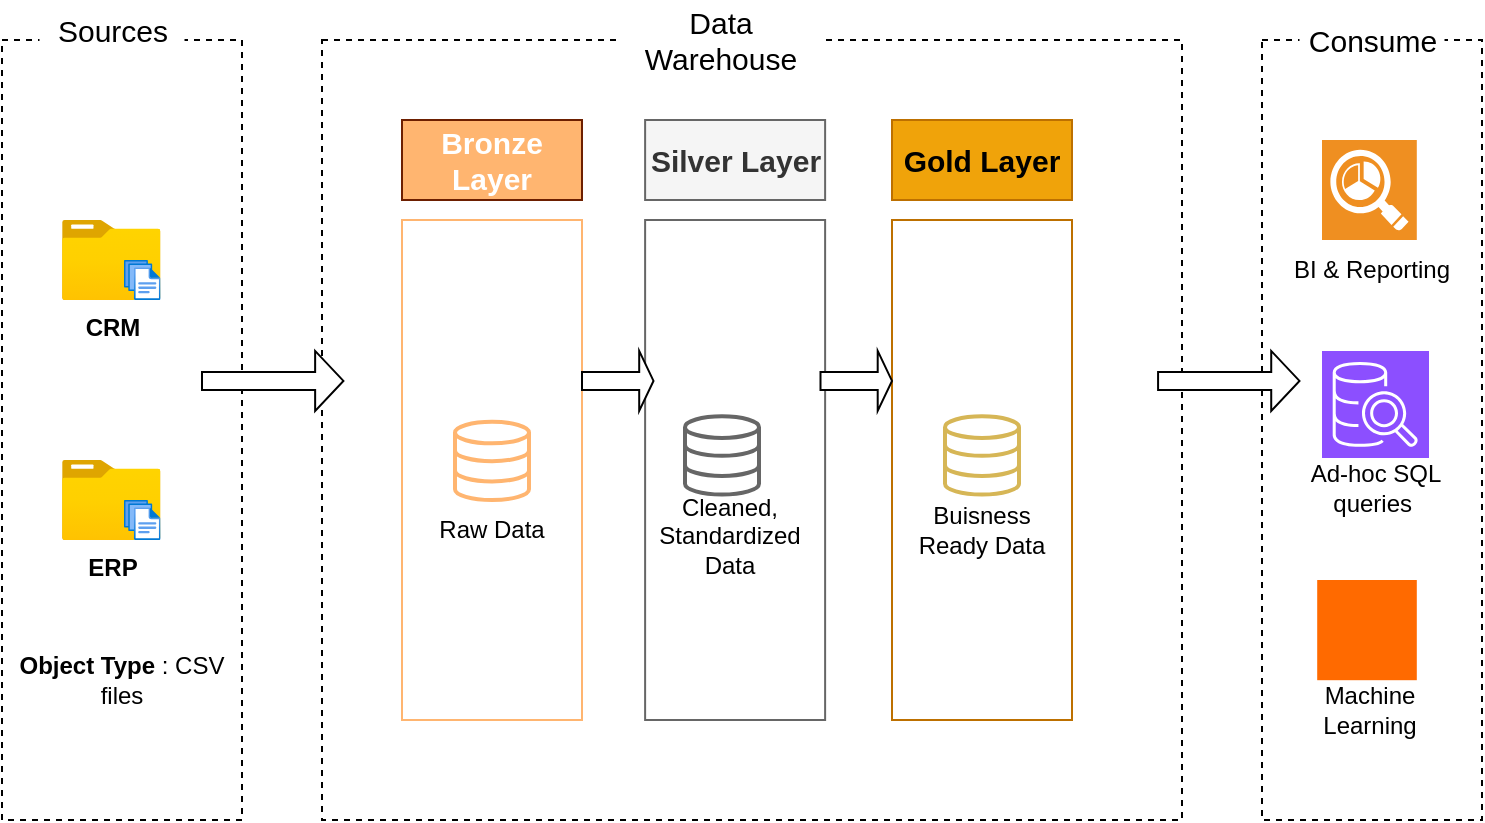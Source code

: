 <mxfile version="28.1.2">
  <diagram name="Page-1" id="_ajMvyRLt3zIz2ziQU92">
    <mxGraphModel dx="1042" dy="722" grid="1" gridSize="10" guides="1" tooltips="1" connect="1" arrows="1" fold="1" page="1" pageScale="1" pageWidth="850" pageHeight="1100" math="0" shadow="0">
      <root>
        <mxCell id="0" />
        <mxCell id="1" parent="0" />
        <mxCell id="GtEoEZjL_DG4ub1cVma6-1" value="" style="rounded=0;whiteSpace=wrap;html=1;strokeColor=default;fillColor=none;dashed=1;" vertex="1" parent="1">
          <mxGeometry x="40" y="120" width="120" height="390" as="geometry" />
        </mxCell>
        <mxCell id="GtEoEZjL_DG4ub1cVma6-2" value="&lt;font style=&quot;font-size: 15px;&quot;&gt;Sources&lt;/font&gt;" style="rounded=1;whiteSpace=wrap;html=1;dashed=1;fillColor=default;strokeColor=none;" vertex="1" parent="1">
          <mxGeometry x="58.75" y="100" width="72.5" height="30" as="geometry" />
        </mxCell>
        <mxCell id="GtEoEZjL_DG4ub1cVma6-3" value="" style="rounded=0;whiteSpace=wrap;html=1;strokeColor=default;fillColor=none;dashed=1;" vertex="1" parent="1">
          <mxGeometry x="200" y="120" width="430" height="390" as="geometry" />
        </mxCell>
        <mxCell id="GtEoEZjL_DG4ub1cVma6-4" value="&lt;font style=&quot;font-size: 15px;&quot;&gt;Data Warehouse&lt;/font&gt;" style="rounded=1;whiteSpace=wrap;html=1;dashed=1;fillColor=default;strokeColor=none;" vertex="1" parent="1">
          <mxGeometry x="348.44" y="100" width="103.12" height="40" as="geometry" />
        </mxCell>
        <mxCell id="GtEoEZjL_DG4ub1cVma6-5" value="" style="rounded=0;whiteSpace=wrap;html=1;strokeColor=default;fillColor=none;dashed=1;" vertex="1" parent="1">
          <mxGeometry x="670" y="120" width="110" height="390" as="geometry" />
        </mxCell>
        <mxCell id="GtEoEZjL_DG4ub1cVma6-7" value="&lt;font style=&quot;font-size: 15px;&quot;&gt;Consume&lt;/font&gt;" style="rounded=1;whiteSpace=wrap;html=1;dashed=1;fillColor=default;strokeColor=none;" vertex="1" parent="1">
          <mxGeometry x="688.75" y="105" width="72.5" height="30" as="geometry" />
        </mxCell>
        <mxCell id="GtEoEZjL_DG4ub1cVma6-8" value="&lt;b&gt;Bronze Layer&lt;/b&gt;" style="rounded=0;whiteSpace=wrap;html=1;fillColor=#FFB570;fontColor=#ffffff;strokeColor=#6D1F00;fontSize=15;" vertex="1" parent="1">
          <mxGeometry x="240" y="160" width="90" height="40" as="geometry" />
        </mxCell>
        <mxCell id="GtEoEZjL_DG4ub1cVma6-9" value="" style="rounded=0;whiteSpace=wrap;html=1;fillColor=none;fontColor=#ffffff;strokeColor=#FFB570;" vertex="1" parent="1">
          <mxGeometry x="240" y="210" width="90" height="250" as="geometry" />
        </mxCell>
        <mxCell id="GtEoEZjL_DG4ub1cVma6-10" value="&lt;b&gt;Silver Layer&lt;/b&gt;" style="rounded=0;whiteSpace=wrap;html=1;fillColor=#f5f5f5;strokeColor=#666666;fontSize=15;fontColor=#333333;" vertex="1" parent="1">
          <mxGeometry x="361.56" y="160" width="90" height="40" as="geometry" />
        </mxCell>
        <mxCell id="GtEoEZjL_DG4ub1cVma6-11" value="" style="rounded=0;whiteSpace=wrap;html=1;fillColor=none;strokeColor=#666666;fontColor=#333333;" vertex="1" parent="1">
          <mxGeometry x="361.56" y="210" width="90" height="250" as="geometry" />
        </mxCell>
        <mxCell id="GtEoEZjL_DG4ub1cVma6-12" value="" style="rounded=0;whiteSpace=wrap;html=1;fillColor=none;strokeColor=#BD7000;fontColor=#000000;" vertex="1" parent="1">
          <mxGeometry x="485" y="210" width="90" height="250" as="geometry" />
        </mxCell>
        <mxCell id="GtEoEZjL_DG4ub1cVma6-13" value="&lt;b&gt;Gold Layer&lt;/b&gt;" style="rounded=0;whiteSpace=wrap;html=1;fillColor=#f0a30a;strokeColor=#BD7000;fontSize=15;fontColor=#000000;" vertex="1" parent="1">
          <mxGeometry x="485" y="160" width="90" height="40" as="geometry" />
        </mxCell>
        <mxCell id="GtEoEZjL_DG4ub1cVma6-15" value="&lt;b&gt;CRM&lt;/b&gt;" style="image;aspect=fixed;html=1;points=[];align=center;fontSize=12;image=img/lib/azure2/general/Folder_Blank.svg;" vertex="1" parent="1">
          <mxGeometry x="70" y="210" width="49.29" height="40" as="geometry" />
        </mxCell>
        <mxCell id="GtEoEZjL_DG4ub1cVma6-16" value="&lt;b&gt;ERP&lt;/b&gt;" style="image;aspect=fixed;html=1;points=[];align=center;fontSize=12;image=img/lib/azure2/general/Folder_Blank.svg;" vertex="1" parent="1">
          <mxGeometry x="70" y="330" width="49.29" height="40" as="geometry" />
        </mxCell>
        <mxCell id="GtEoEZjL_DG4ub1cVma6-17" value="" style="image;aspect=fixed;html=1;points=[];align=center;fontSize=12;image=img/lib/azure2/general/Files.svg;" vertex="1" parent="1">
          <mxGeometry x="101" y="230" width="18.29" height="20" as="geometry" />
        </mxCell>
        <mxCell id="GtEoEZjL_DG4ub1cVma6-18" value="" style="image;aspect=fixed;html=1;points=[];align=center;fontSize=12;image=img/lib/azure2/general/Files.svg;" vertex="1" parent="1">
          <mxGeometry x="101" y="350" width="18.29" height="20" as="geometry" />
        </mxCell>
        <mxCell id="GtEoEZjL_DG4ub1cVma6-24" value="&lt;b&gt;Object Type&lt;/b&gt; : CSV files" style="rounded=0;whiteSpace=wrap;html=1;fillColor=none;strokeColor=none;" vertex="1" parent="1">
          <mxGeometry x="40" y="410" width="120" height="60" as="geometry" />
        </mxCell>
        <mxCell id="GtEoEZjL_DG4ub1cVma6-25" value="" style="html=1;verticalLabelPosition=bottom;align=center;labelBackgroundColor=#ffffff;verticalAlign=top;strokeWidth=2;strokeColor=#FFB570;shadow=0;dashed=0;shape=mxgraph.ios7.icons.data;fillColor=default;" vertex="1" parent="1">
          <mxGeometry x="266.5" y="310.9" width="37" height="39.1" as="geometry" />
        </mxCell>
        <mxCell id="GtEoEZjL_DG4ub1cVma6-28" value="Buisness Ready Data" style="text;html=1;align=center;verticalAlign=middle;whiteSpace=wrap;rounded=0;" vertex="1" parent="1">
          <mxGeometry x="495" y="350" width="70" height="30" as="geometry" />
        </mxCell>
        <mxCell id="GtEoEZjL_DG4ub1cVma6-29" value="Cleaned, Standardized Data&lt;div&gt;&lt;br&gt;&lt;/div&gt;" style="text;html=1;align=center;verticalAlign=middle;whiteSpace=wrap;rounded=0;" vertex="1" parent="1">
          <mxGeometry x="359.25" y="360" width="90" height="30" as="geometry" />
        </mxCell>
        <mxCell id="GtEoEZjL_DG4ub1cVma6-30" value="Raw Data" style="text;html=1;align=center;verticalAlign=middle;whiteSpace=wrap;rounded=0;" vertex="1" parent="1">
          <mxGeometry x="249.25" y="350" width="71.5" height="30" as="geometry" />
        </mxCell>
        <mxCell id="GtEoEZjL_DG4ub1cVma6-32" value="" style="html=1;verticalLabelPosition=bottom;align=center;labelBackgroundColor=#ffffff;verticalAlign=top;strokeWidth=2;strokeColor=#d6b656;shadow=0;dashed=0;shape=mxgraph.ios7.icons.data;fillColor=default;" vertex="1" parent="1">
          <mxGeometry x="511.5" y="308.18" width="37" height="39.1" as="geometry" />
        </mxCell>
        <mxCell id="GtEoEZjL_DG4ub1cVma6-35" value="" style="shape=singleArrow;whiteSpace=wrap;html=1;" vertex="1" parent="1">
          <mxGeometry x="140" y="275.45" width="70.71" height="30" as="geometry" />
        </mxCell>
        <mxCell id="GtEoEZjL_DG4ub1cVma6-36" value="" style="shape=singleArrow;whiteSpace=wrap;html=1;" vertex="1" parent="1">
          <mxGeometry x="330" y="275.45" width="35.75" height="30" as="geometry" />
        </mxCell>
        <mxCell id="GtEoEZjL_DG4ub1cVma6-39" value="" style="shape=singleArrow;whiteSpace=wrap;html=1;" vertex="1" parent="1">
          <mxGeometry x="618.04" y="275.45" width="70.71" height="30" as="geometry" />
        </mxCell>
        <mxCell id="GtEoEZjL_DG4ub1cVma6-40" value="" style="shape=singleArrow;whiteSpace=wrap;html=1;" vertex="1" parent="1">
          <mxGeometry x="449.25" y="275.45" width="35.75" height="30" as="geometry" />
        </mxCell>
        <mxCell id="GtEoEZjL_DG4ub1cVma6-41" value="" style="shadow=0;dashed=0;html=1;strokeColor=none;fillColor=#EF8F21;labelPosition=center;verticalLabelPosition=bottom;verticalAlign=top;align=center;outlineConnect=0;shape=mxgraph.veeam.reporting;" vertex="1" parent="1">
          <mxGeometry x="700" y="170" width="47.4" height="50" as="geometry" />
        </mxCell>
        <mxCell id="GtEoEZjL_DG4ub1cVma6-42" value="" style="sketch=0;points=[[0,0,0],[0.25,0,0],[0.5,0,0],[0.75,0,0],[1,0,0],[0,1,0],[0.25,1,0],[0.5,1,0],[0.75,1,0],[1,1,0],[0,0.25,0],[0,0.5,0],[0,0.75,0],[1,0.25,0],[1,0.5,0],[1,0.75,0]];outlineConnect=0;fontColor=#232F3E;fillColor=#8C4FFF;strokeColor=#ffffff;dashed=0;verticalLabelPosition=bottom;verticalAlign=top;align=center;html=1;fontSize=12;fontStyle=0;aspect=fixed;shape=mxgraph.aws4.resourceIcon;resIcon=mxgraph.aws4.sql_workbench;" vertex="1" parent="1">
          <mxGeometry x="700" y="275.45" width="53.5" height="53.5" as="geometry" />
        </mxCell>
        <mxCell id="GtEoEZjL_DG4ub1cVma6-44" value="" style="points=[];aspect=fixed;html=1;align=center;shadow=0;dashed=0;fillColor=#FF6A00;strokeColor=none;shape=mxgraph.alibaba_cloud.machine_learning;" vertex="1" parent="1">
          <mxGeometry x="697.6" y="390" width="49.8" height="50.1" as="geometry" />
        </mxCell>
        <mxCell id="GtEoEZjL_DG4ub1cVma6-45" value="BI &amp;amp; Reporting" style="text;html=1;align=center;verticalAlign=middle;whiteSpace=wrap;rounded=0;" vertex="1" parent="1">
          <mxGeometry x="681.25" y="220" width="87.5" height="30" as="geometry" />
        </mxCell>
        <mxCell id="GtEoEZjL_DG4ub1cVma6-46" value="Ad-hoc SQL queries&amp;nbsp;" style="text;html=1;align=center;verticalAlign=middle;whiteSpace=wrap;rounded=0;" vertex="1" parent="1">
          <mxGeometry x="683" y="328.95" width="87.5" height="30" as="geometry" />
        </mxCell>
        <mxCell id="GtEoEZjL_DG4ub1cVma6-47" value="Machine Learning" style="text;html=1;align=center;verticalAlign=middle;whiteSpace=wrap;rounded=0;" vertex="1" parent="1">
          <mxGeometry x="679.95" y="440" width="87.5" height="30" as="geometry" />
        </mxCell>
        <mxCell id="GtEoEZjL_DG4ub1cVma6-48" value="" style="html=1;verticalLabelPosition=bottom;align=center;labelBackgroundColor=#ffffff;verticalAlign=top;strokeWidth=2;strokeColor=#666666;shadow=0;dashed=0;shape=mxgraph.ios7.icons.data;fillColor=default;fontColor=#333333;" vertex="1" parent="1">
          <mxGeometry x="381.5" y="308.18" width="37" height="39.1" as="geometry" />
        </mxCell>
      </root>
    </mxGraphModel>
  </diagram>
</mxfile>
